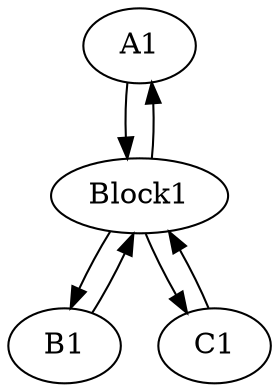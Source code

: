 digraph branch1 {
  name=branch1
  node [type=tmsg cpu=0 fid=1 toffs=0 pattern=A]
  A1 [par="0xA1"]
  B1 [par="0xB1"]
  C1 [par="0xC1"]
  Block1 [type=block qlo=1 tperiod=1000000 patentry=1 patexit=1]
  edge [type=defdst]
  B1 -> Block1 -> A1 -> Block1
  C1 -> Block1
  Block1 -> B1 [type=altdst]
  Block1 -> C1 [type=altdst]
}
